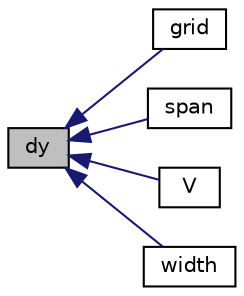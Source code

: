digraph "dy"
{
  bgcolor="transparent";
  edge [fontname="Helvetica",fontsize="10",labelfontname="Helvetica",labelfontsize="10"];
  node [fontname="Helvetica",fontsize="10",shape=record];
  rankdir="LR";
  Node1 [label="dy",height=0.2,width=0.4,color="black", fillcolor="grey75", style="filled" fontcolor="black"];
  Node1 -> Node2 [dir="back",color="midnightblue",fontsize="10",style="solid",fontname="Helvetica"];
  Node2 [label="grid",height=0.2,width=0.4,color="black",URL="$classFoam_1_1PDRblock.html#a1c028821a3668e65d3d12cd2c75e8fec",tooltip="Grid point at i,j,k position. "];
  Node1 -> Node3 [dir="back",color="midnightblue",fontsize="10",style="solid",fontname="Helvetica"];
  Node3 [label="span",height=0.2,width=0.4,color="black",URL="$classFoam_1_1PDRblock.html#a69e8c562036264e5c5de2167c6c191ca",tooltip="Cell dimensions at i,j,k position. "];
  Node1 -> Node4 [dir="back",color="midnightblue",fontsize="10",style="solid",fontname="Helvetica"];
  Node4 [label="V",height=0.2,width=0.4,color="black",URL="$classFoam_1_1PDRblock.html#a703750134da7da005f9311d5b66a89e0",tooltip="Cell volume at i,j,k position. "];
  Node1 -> Node5 [dir="back",color="midnightblue",fontsize="10",style="solid",fontname="Helvetica"];
  Node5 [label="width",height=0.2,width=0.4,color="black",URL="$classFoam_1_1PDRblock.html#a30ea808a62a5d199e8c0e2e0443a3d41",tooltip="Characteristic cell size at i,j,k position. "];
}
